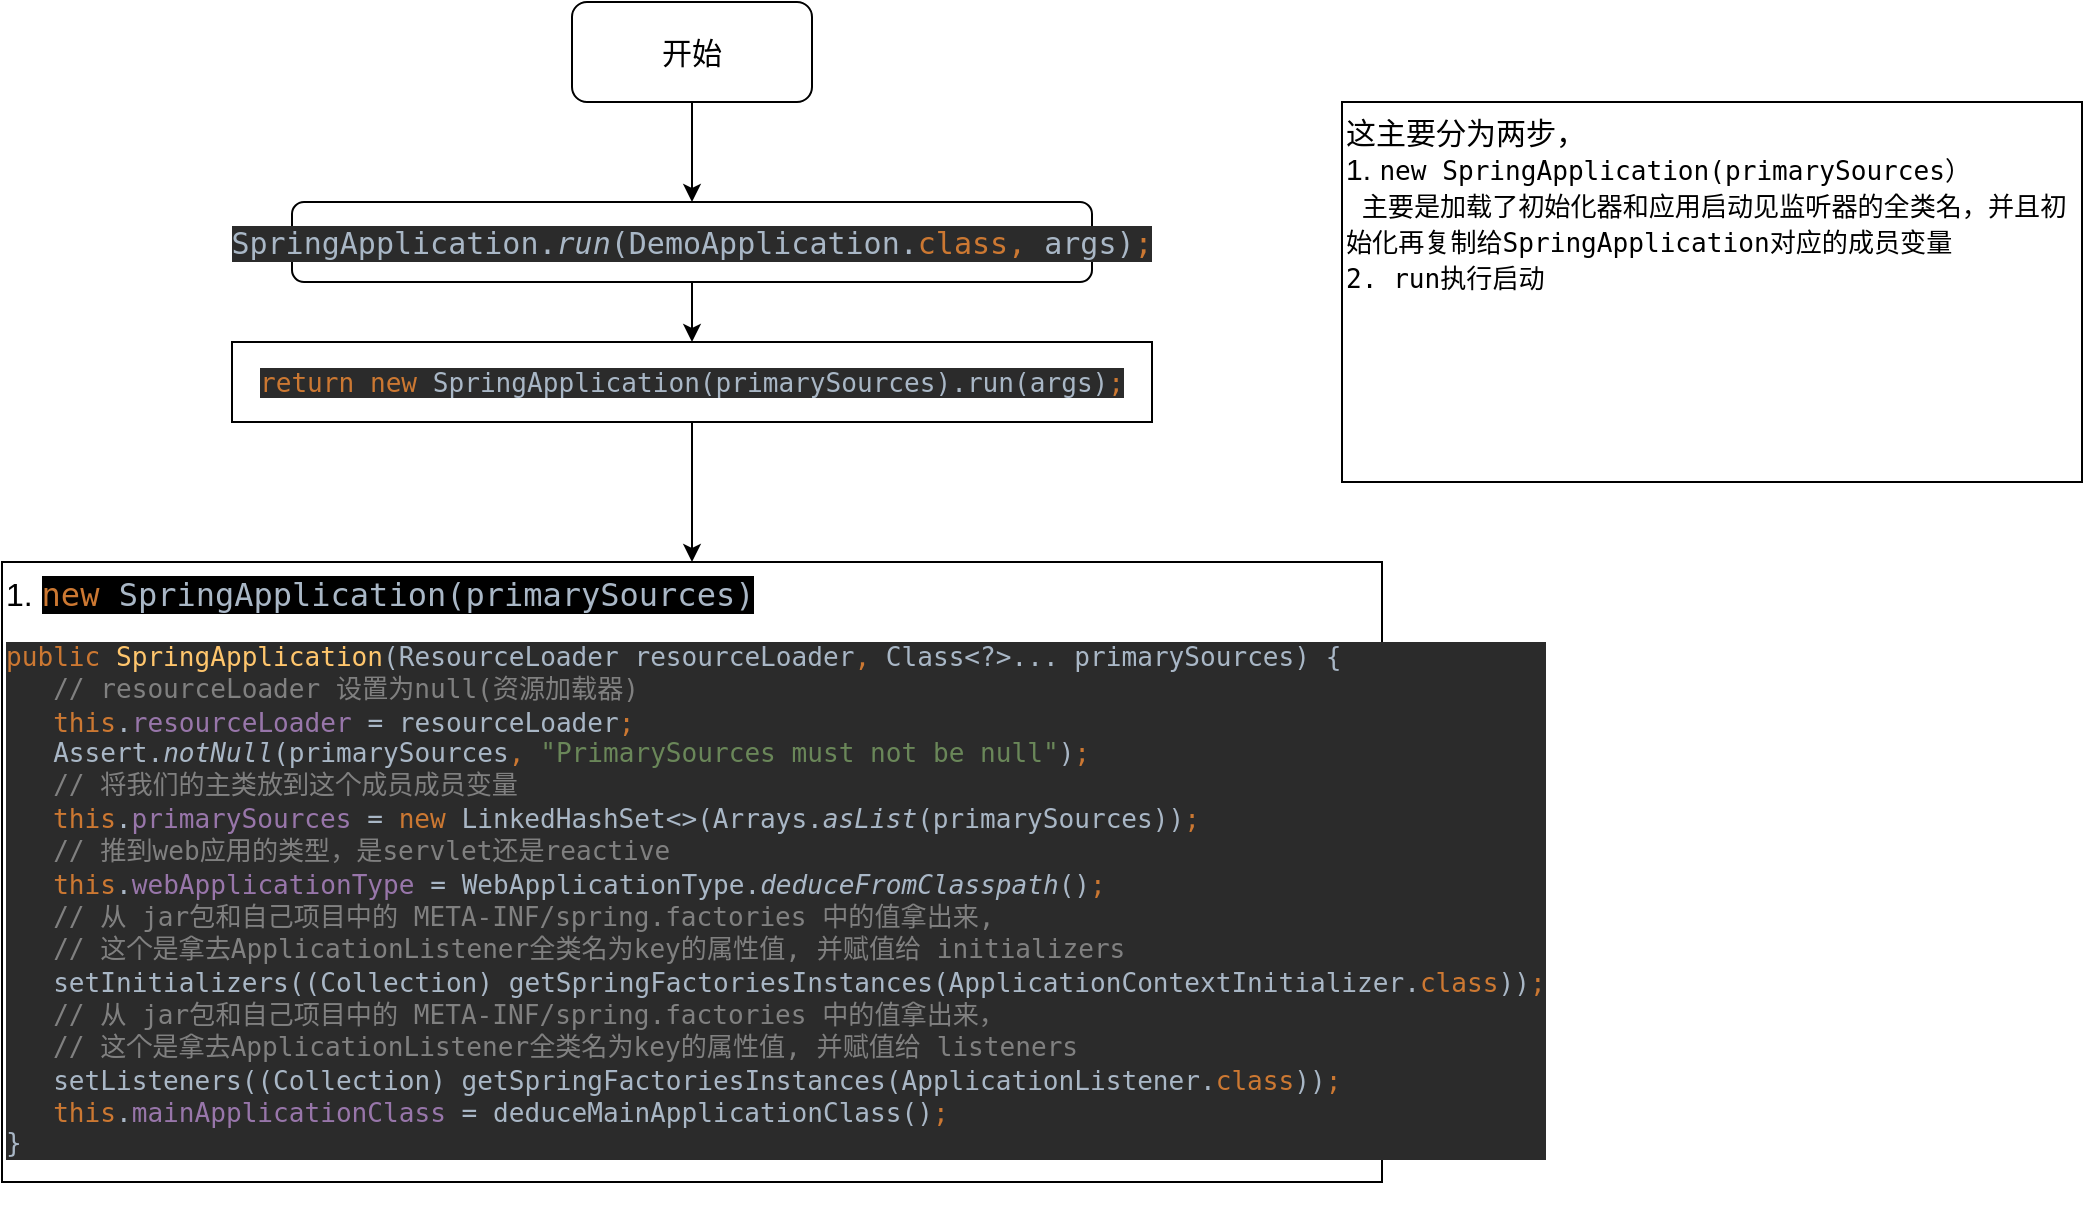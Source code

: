 <mxfile version="16.4.5" type="github">
  <diagram id="oHyND7SKSy_PXqvl7EZX" name="Page-1">
    <mxGraphModel dx="2031" dy="1108" grid="1" gridSize="10" guides="1" tooltips="1" connect="1" arrows="1" fold="1" page="1" pageScale="1" pageWidth="827" pageHeight="1169" math="0" shadow="0">
      <root>
        <mxCell id="0" />
        <mxCell id="1" parent="0" />
        <mxCell id="HE8rp8BrMAz7t_WiHR2--5" style="edgeStyle=orthogonalEdgeStyle;rounded=0;orthogonalLoop=1;jettySize=auto;html=1;fontSize=15;" edge="1" parent="1" source="HE8rp8BrMAz7t_WiHR2--1" target="HE8rp8BrMAz7t_WiHR2--4">
          <mxGeometry relative="1" as="geometry" />
        </mxCell>
        <mxCell id="HE8rp8BrMAz7t_WiHR2--1" value="&lt;pre style=&quot;background-color: rgb(43 , 43 , 43) ; color: rgb(169 , 183 , 198) ; font-family: &amp;#34;jetbrains mono&amp;#34; , monospace ; font-size: 15px&quot;&gt;SpringApplication.&lt;span style=&quot;font-style: italic&quot;&gt;run&lt;/span&gt;(DemoApplication.&lt;span style=&quot;color: #cc7832&quot;&gt;class, &lt;/span&gt;args)&lt;span style=&quot;color: #cc7832&quot;&gt;;&lt;/span&gt;&lt;/pre&gt;" style="rounded=1;whiteSpace=wrap;html=1;" vertex="1" parent="1">
          <mxGeometry x="-85" y="220" width="400" height="40" as="geometry" />
        </mxCell>
        <mxCell id="HE8rp8BrMAz7t_WiHR2--3" style="edgeStyle=orthogonalEdgeStyle;rounded=0;orthogonalLoop=1;jettySize=auto;html=1;fontSize=15;" edge="1" parent="1" source="HE8rp8BrMAz7t_WiHR2--2" target="HE8rp8BrMAz7t_WiHR2--1">
          <mxGeometry relative="1" as="geometry" />
        </mxCell>
        <mxCell id="HE8rp8BrMAz7t_WiHR2--2" value="开始" style="rounded=1;whiteSpace=wrap;html=1;fontSize=15;" vertex="1" parent="1">
          <mxGeometry x="55" y="120" width="120" height="50" as="geometry" />
        </mxCell>
        <mxCell id="HE8rp8BrMAz7t_WiHR2--13" style="edgeStyle=orthogonalEdgeStyle;rounded=0;orthogonalLoop=1;jettySize=auto;html=1;fontSize=14;" edge="1" parent="1" source="HE8rp8BrMAz7t_WiHR2--4" target="HE8rp8BrMAz7t_WiHR2--11">
          <mxGeometry relative="1" as="geometry" />
        </mxCell>
        <mxCell id="HE8rp8BrMAz7t_WiHR2--4" value="&lt;pre style=&quot;background-color: #2b2b2b ; color: #a9b7c6 ; font-family: &amp;quot;jetbrains mono&amp;quot; , monospace ; font-size: 9.8pt&quot;&gt;&lt;span style=&quot;color: #cc7832&quot;&gt;return new &lt;/span&gt;SpringApplication(primarySources).run(args)&lt;span style=&quot;color: #cc7832&quot;&gt;;&lt;/span&gt;&lt;/pre&gt;" style="rounded=0;whiteSpace=wrap;html=1;fontSize=15;" vertex="1" parent="1">
          <mxGeometry x="-115" y="290" width="460" height="40" as="geometry" />
        </mxCell>
        <mxCell id="HE8rp8BrMAz7t_WiHR2--9" value="这主要分为两步，&lt;br&gt;&lt;div&gt;&lt;span&gt;1.&amp;nbsp;&lt;/span&gt;&lt;span style=&quot;font-family: &amp;#34;jetbrains mono&amp;#34; , monospace ; font-size: 9.8pt&quot;&gt;new &lt;/span&gt;&lt;span style=&quot;font-family: &amp;#34;jetbrains mono&amp;#34; , monospace ; font-size: 9.8pt&quot;&gt;SpringApplication(primarySources）&lt;/span&gt;&lt;/div&gt;&lt;div&gt;&lt;span style=&quot;font-family: &amp;#34;jetbrains mono&amp;#34; , monospace ; font-size: 9.8pt&quot;&gt;&amp;nbsp;主要是加载了初始化器和应用启动见监听器的全类名，并且初始化再复制给SpringApplication对应的成员变量&lt;/span&gt;&lt;/div&gt;&lt;span style=&quot;font-family: &amp;#34;jetbrains mono&amp;#34; , monospace ; font-size: 9.8pt&quot;&gt;2. run执行启动&lt;br&gt;&lt;/span&gt;" style="whiteSpace=wrap;html=1;fontSize=15;rounded=0;align=left;verticalAlign=top;" vertex="1" parent="1">
          <mxGeometry x="440" y="170" width="370" height="190" as="geometry" />
        </mxCell>
        <mxCell id="HE8rp8BrMAz7t_WiHR2--11" value="&lt;font style=&quot;font-size: 16px&quot;&gt;1.&amp;nbsp;&lt;span style=&quot;font-family: &amp;#34;jetbrains mono&amp;#34; , monospace ; color: rgb(204 , 120 , 50) ; background-color: rgb(0 , 0 , 0)&quot;&gt;new &lt;/span&gt;&lt;span style=&quot;color: rgb(169 , 183 , 198) ; font-family: &amp;#34;jetbrains mono&amp;#34; , monospace&quot;&gt;&lt;span style=&quot;background-color: rgb(0 , 0 , 0)&quot;&gt;SpringApplication(primarySources)&lt;/span&gt;&lt;br&gt;&lt;/span&gt;&lt;/font&gt;&lt;pre style=&quot;background-color: rgb(43 , 43 , 43) ; color: rgb(169 , 183 , 198) ; font-family: &amp;#34;jetbrains mono&amp;#34; , monospace ; font-size: 14px&quot;&gt;&lt;pre style=&quot;font-family: &amp;#34;jetbrains mono&amp;#34; , monospace&quot;&gt;&lt;pre style=&quot;font-family: &amp;#34;jetbrains mono&amp;#34; , monospace ; font-size: 9.8pt&quot;&gt;&lt;span style=&quot;color: #cc7832&quot;&gt;public &lt;/span&gt;&lt;span style=&quot;color: #ffc66d&quot;&gt;SpringApplication&lt;/span&gt;(ResourceLoader resourceLoader&lt;span style=&quot;color: #cc7832&quot;&gt;, &lt;/span&gt;Class&amp;lt;?&amp;gt;... primarySources) {&lt;br&gt;   &lt;span style=&quot;color: #808080&quot;&gt;// resourceLoader &lt;/span&gt;&lt;span style=&quot;color: #808080 ; font-family: &amp;#34;courier new&amp;#34; , monospace&quot;&gt;设置为&lt;/span&gt;&lt;span style=&quot;color: #808080&quot;&gt;null(&lt;/span&gt;&lt;span style=&quot;color: #808080 ; font-family: &amp;#34;courier new&amp;#34; , monospace&quot;&gt;资源加载器&lt;/span&gt;&lt;span style=&quot;color: #808080&quot;&gt;)&lt;br&gt;&lt;/span&gt;&lt;span style=&quot;color: #808080&quot;&gt;   &lt;/span&gt;&lt;span style=&quot;color: #cc7832&quot;&gt;this&lt;/span&gt;.&lt;span style=&quot;color: #9876aa&quot;&gt;resourceLoader &lt;/span&gt;= resourceLoader&lt;span style=&quot;color: #cc7832&quot;&gt;;&lt;br&gt;&lt;/span&gt;&lt;span style=&quot;color: #cc7832&quot;&gt;   &lt;/span&gt;Assert.&lt;span style=&quot;font-style: italic&quot;&gt;notNull&lt;/span&gt;(primarySources&lt;span style=&quot;color: #cc7832&quot;&gt;, &lt;/span&gt;&lt;span style=&quot;color: #6a8759&quot;&gt;&quot;PrimarySources must not be null&quot;&lt;/span&gt;)&lt;span style=&quot;color: #cc7832&quot;&gt;;&lt;br&gt;&lt;/span&gt;&lt;span style=&quot;color: #cc7832&quot;&gt;   &lt;/span&gt;&lt;span style=&quot;color: #808080&quot;&gt;// &lt;/span&gt;&lt;span style=&quot;color: #808080 ; font-family: &amp;#34;courier new&amp;#34; , monospace&quot;&gt;将我们的主类放到这个成员成员变量&lt;br&gt;&lt;/span&gt;&lt;span style=&quot;color: #808080 ; font-family: &amp;#34;courier new&amp;#34; , monospace&quot;&gt;   &lt;/span&gt;&lt;span style=&quot;color: #cc7832&quot;&gt;this&lt;/span&gt;.&lt;span style=&quot;color: #9876aa&quot;&gt;primarySources &lt;/span&gt;= &lt;span style=&quot;color: #cc7832&quot;&gt;new &lt;/span&gt;LinkedHashSet&amp;lt;&amp;gt;(Arrays.&lt;span style=&quot;font-style: italic&quot;&gt;asList&lt;/span&gt;(primarySources))&lt;span style=&quot;color: #cc7832&quot;&gt;;&lt;br&gt;&lt;/span&gt;&lt;span style=&quot;color: #cc7832&quot;&gt;   &lt;/span&gt;&lt;span style=&quot;color: #808080&quot;&gt;// &lt;/span&gt;&lt;span style=&quot;color: #808080 ; font-family: &amp;#34;courier new&amp;#34; , monospace&quot;&gt;推到&lt;/span&gt;&lt;span style=&quot;color: #808080&quot;&gt;web&lt;/span&gt;&lt;span style=&quot;color: #808080 ; font-family: &amp;#34;courier new&amp;#34; , monospace&quot;&gt;应用的类型，是&lt;/span&gt;&lt;span style=&quot;color: #808080&quot;&gt;servlet&lt;/span&gt;&lt;span style=&quot;color: #808080 ; font-family: &amp;#34;courier new&amp;#34; , monospace&quot;&gt;还是&lt;/span&gt;&lt;span style=&quot;color: #808080&quot;&gt;reactive&lt;br&gt;&lt;/span&gt;&lt;span style=&quot;color: #808080&quot;&gt;   &lt;/span&gt;&lt;span style=&quot;color: #cc7832&quot;&gt;this&lt;/span&gt;.&lt;span style=&quot;color: #9876aa&quot;&gt;webApplicationType &lt;/span&gt;= WebApplicationType.&lt;span style=&quot;font-style: italic&quot;&gt;deduceFromClasspath&lt;/span&gt;()&lt;span style=&quot;color: #cc7832&quot;&gt;;&lt;br&gt;&lt;/span&gt;&lt;span style=&quot;color: #cc7832&quot;&gt;   &lt;/span&gt;&lt;span style=&quot;color: #808080&quot;&gt;// &lt;/span&gt;&lt;span style=&quot;color: #808080 ; font-family: &amp;#34;courier new&amp;#34; , monospace&quot;&gt;从&lt;/span&gt;&lt;span style=&quot;color: #808080&quot;&gt; jar&lt;/span&gt;&lt;span style=&quot;color: #808080 ; font-family: &amp;#34;courier new&amp;#34; , monospace&quot;&gt;包和自己项目中的&lt;/span&gt;&lt;span style=&quot;color: #808080&quot;&gt; META-INF/spring.factories &lt;/span&gt;&lt;span style=&quot;color: #808080 ; font-family: &amp;#34;courier new&amp;#34; , monospace&quot;&gt;中的值拿出来&lt;/span&gt;&lt;span style=&quot;color: #808080&quot;&gt;, &lt;br&gt;&lt;/span&gt;&lt;span style=&quot;color: #808080&quot;&gt;   // &lt;/span&gt;&lt;span style=&quot;color: #808080 ; font-family: &amp;#34;courier new&amp;#34; , monospace&quot;&gt;这个是拿去&lt;/span&gt;&lt;span style=&quot;color: #808080&quot;&gt;ApplicationListener&lt;/span&gt;&lt;span style=&quot;color: #808080 ; font-family: &amp;#34;courier new&amp;#34; , monospace&quot;&gt;全类名为&lt;/span&gt;&lt;span style=&quot;color: #808080&quot;&gt;key&lt;/span&gt;&lt;span style=&quot;color: #808080 ; font-family: &amp;#34;courier new&amp;#34; , monospace&quot;&gt;的属性值&lt;/span&gt;&lt;span style=&quot;color: #808080&quot;&gt;, &lt;/span&gt;&lt;span style=&quot;color: #808080 ; font-family: &amp;#34;courier new&amp;#34; , monospace&quot;&gt;并赋值给&lt;/span&gt;&lt;span style=&quot;color: #808080&quot;&gt; initializers&lt;br&gt;&lt;/span&gt;&lt;span style=&quot;color: #808080&quot;&gt;   &lt;/span&gt;setInitializers((Collection) getSpringFactoriesInstances(ApplicationContextInitializer.&lt;span style=&quot;color: #cc7832&quot;&gt;class&lt;/span&gt;))&lt;span style=&quot;color: #cc7832&quot;&gt;;&lt;br&gt;&lt;/span&gt;&lt;span style=&quot;color: #cc7832&quot;&gt;   &lt;/span&gt;&lt;span style=&quot;color: #808080&quot;&gt;// &lt;/span&gt;&lt;span style=&quot;color: #808080 ; font-family: &amp;#34;courier new&amp;#34; , monospace&quot;&gt;从&lt;/span&gt;&lt;span style=&quot;color: #808080&quot;&gt; jar&lt;/span&gt;&lt;span style=&quot;color: #808080 ; font-family: &amp;#34;courier new&amp;#34; , monospace&quot;&gt;包和自己项目中的&lt;/span&gt;&lt;span style=&quot;color: #808080&quot;&gt; META-INF/spring.factories &lt;/span&gt;&lt;span style=&quot;color: #808080 ; font-family: &amp;#34;courier new&amp;#34; , monospace&quot;&gt;中的值拿出来，&lt;br&gt;&lt;/span&gt;&lt;span style=&quot;color: #808080 ; font-family: &amp;#34;courier new&amp;#34; , monospace&quot;&gt;   &lt;/span&gt;&lt;span style=&quot;color: #808080&quot;&gt;// &lt;/span&gt;&lt;span style=&quot;color: #808080 ; font-family: &amp;#34;courier new&amp;#34; , monospace&quot;&gt;这个是拿去&lt;/span&gt;&lt;span style=&quot;color: #808080&quot;&gt;ApplicationListener&lt;/span&gt;&lt;span style=&quot;color: #808080 ; font-family: &amp;#34;courier new&amp;#34; , monospace&quot;&gt;全类名为&lt;/span&gt;&lt;span style=&quot;color: #808080&quot;&gt;key&lt;/span&gt;&lt;span style=&quot;color: #808080 ; font-family: &amp;#34;courier new&amp;#34; , monospace&quot;&gt;的属性值&lt;/span&gt;&lt;span style=&quot;color: #808080&quot;&gt;, &lt;/span&gt;&lt;span style=&quot;color: #808080 ; font-family: &amp;#34;courier new&amp;#34; , monospace&quot;&gt;并赋值给&lt;/span&gt;&lt;span style=&quot;color: #808080&quot;&gt; listeners&lt;br&gt;&lt;/span&gt;&lt;span style=&quot;color: #808080&quot;&gt;   &lt;/span&gt;setListeners((Collection) getSpringFactoriesInstances(ApplicationListener.&lt;span style=&quot;color: #cc7832&quot;&gt;class&lt;/span&gt;))&lt;span style=&quot;color: #cc7832&quot;&gt;;&lt;br&gt;&lt;/span&gt;&lt;span style=&quot;color: #cc7832&quot;&gt;   this&lt;/span&gt;.&lt;span style=&quot;color: #9876aa&quot;&gt;mainApplicationClass &lt;/span&gt;= deduceMainApplicationClass()&lt;span style=&quot;color: #cc7832&quot;&gt;;&lt;br&gt;&lt;/span&gt;}&lt;br&gt;&lt;/pre&gt;&lt;/pre&gt;&lt;/pre&gt;&lt;span style=&quot;background-color: rgb(43 , 43 , 43) ; font-family: &amp;#34;jetbrains mono&amp;#34; , monospace ; font-size: 16px&quot;&gt;&lt;br&gt;&lt;/span&gt;" style="whiteSpace=wrap;html=1;fontSize=15;rounded=0;align=left;verticalAlign=top;" vertex="1" parent="1">
          <mxGeometry x="-230" y="400" width="690" height="310" as="geometry" />
        </mxCell>
      </root>
    </mxGraphModel>
  </diagram>
</mxfile>
